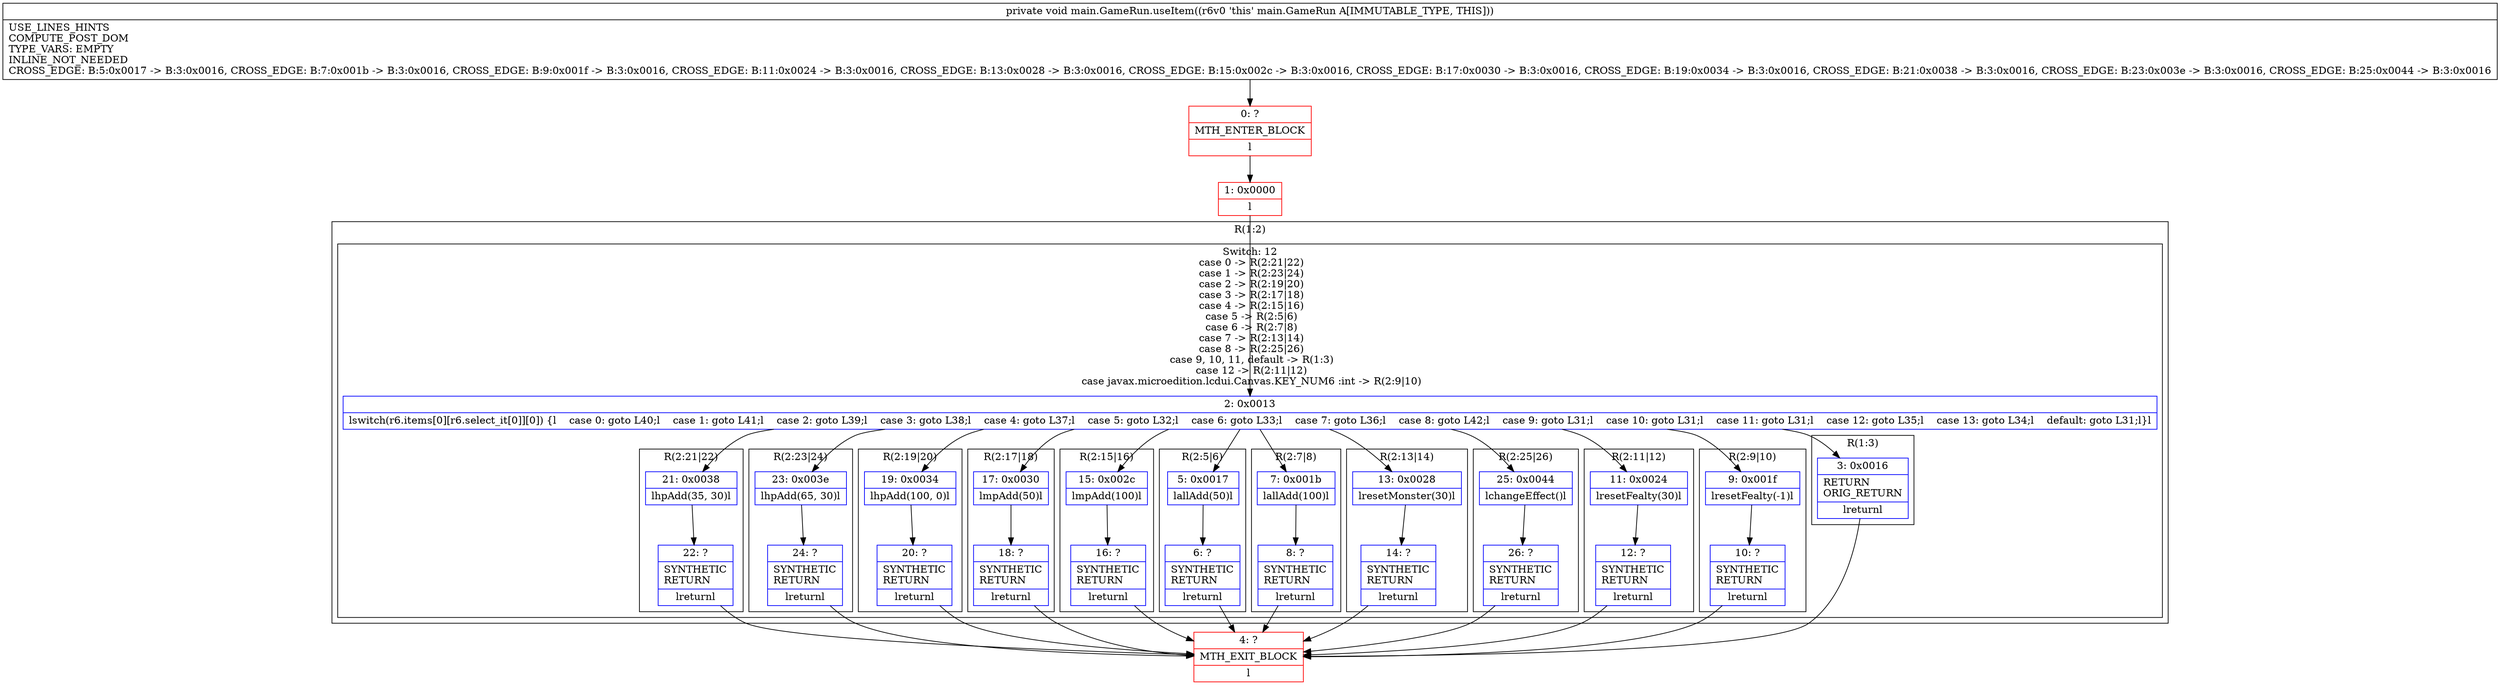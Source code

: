digraph "CFG formain.GameRun.useItem()V" {
subgraph cluster_Region_1576238770 {
label = "R(1:2)";
node [shape=record,color=blue];
subgraph cluster_SwitchRegion_598266360 {
label = "Switch: 12
 case 0 -> R(2:21|22)
 case 1 -> R(2:23|24)
 case 2 -> R(2:19|20)
 case 3 -> R(2:17|18)
 case 4 -> R(2:15|16)
 case 5 -> R(2:5|6)
 case 6 -> R(2:7|8)
 case 7 -> R(2:13|14)
 case 8 -> R(2:25|26)
 case 9, 10, 11, default -> R(1:3)
 case 12 -> R(2:11|12)
 case javax.microedition.lcdui.Canvas.KEY_NUM6 :int -> R(2:9|10)";
node [shape=record,color=blue];
Node_2 [shape=record,label="{2\:\ 0x0013|lswitch(r6.items[0][r6.select_it[0]][0]) \{l    case 0: goto L40;l    case 1: goto L41;l    case 2: goto L39;l    case 3: goto L38;l    case 4: goto L37;l    case 5: goto L32;l    case 6: goto L33;l    case 7: goto L36;l    case 8: goto L42;l    case 9: goto L31;l    case 10: goto L31;l    case 11: goto L31;l    case 12: goto L35;l    case 13: goto L34;l    default: goto L31;l\}l}"];
subgraph cluster_Region_1614192259 {
label = "R(2:21|22)";
node [shape=record,color=blue];
Node_21 [shape=record,label="{21\:\ 0x0038|lhpAdd(35, 30)l}"];
Node_22 [shape=record,label="{22\:\ ?|SYNTHETIC\lRETURN\l|lreturnl}"];
}
subgraph cluster_Region_1075217662 {
label = "R(2:23|24)";
node [shape=record,color=blue];
Node_23 [shape=record,label="{23\:\ 0x003e|lhpAdd(65, 30)l}"];
Node_24 [shape=record,label="{24\:\ ?|SYNTHETIC\lRETURN\l|lreturnl}"];
}
subgraph cluster_Region_114713760 {
label = "R(2:19|20)";
node [shape=record,color=blue];
Node_19 [shape=record,label="{19\:\ 0x0034|lhpAdd(100, 0)l}"];
Node_20 [shape=record,label="{20\:\ ?|SYNTHETIC\lRETURN\l|lreturnl}"];
}
subgraph cluster_Region_1662272147 {
label = "R(2:17|18)";
node [shape=record,color=blue];
Node_17 [shape=record,label="{17\:\ 0x0030|lmpAdd(50)l}"];
Node_18 [shape=record,label="{18\:\ ?|SYNTHETIC\lRETURN\l|lreturnl}"];
}
subgraph cluster_Region_922880756 {
label = "R(2:15|16)";
node [shape=record,color=blue];
Node_15 [shape=record,label="{15\:\ 0x002c|lmpAdd(100)l}"];
Node_16 [shape=record,label="{16\:\ ?|SYNTHETIC\lRETURN\l|lreturnl}"];
}
subgraph cluster_Region_1137138078 {
label = "R(2:5|6)";
node [shape=record,color=blue];
Node_5 [shape=record,label="{5\:\ 0x0017|lallAdd(50)l}"];
Node_6 [shape=record,label="{6\:\ ?|SYNTHETIC\lRETURN\l|lreturnl}"];
}
subgraph cluster_Region_1979827746 {
label = "R(2:7|8)";
node [shape=record,color=blue];
Node_7 [shape=record,label="{7\:\ 0x001b|lallAdd(100)l}"];
Node_8 [shape=record,label="{8\:\ ?|SYNTHETIC\lRETURN\l|lreturnl}"];
}
subgraph cluster_Region_935334571 {
label = "R(2:13|14)";
node [shape=record,color=blue];
Node_13 [shape=record,label="{13\:\ 0x0028|lresetMonster(30)l}"];
Node_14 [shape=record,label="{14\:\ ?|SYNTHETIC\lRETURN\l|lreturnl}"];
}
subgraph cluster_Region_271776525 {
label = "R(2:25|26)";
node [shape=record,color=blue];
Node_25 [shape=record,label="{25\:\ 0x0044|lchangeEffect()l}"];
Node_26 [shape=record,label="{26\:\ ?|SYNTHETIC\lRETURN\l|lreturnl}"];
}
subgraph cluster_Region_1765825340 {
label = "R(1:3)";
node [shape=record,color=blue];
Node_3 [shape=record,label="{3\:\ 0x0016|RETURN\lORIG_RETURN\l|lreturnl}"];
}
subgraph cluster_Region_285782240 {
label = "R(2:11|12)";
node [shape=record,color=blue];
Node_11 [shape=record,label="{11\:\ 0x0024|lresetFealty(30)l}"];
Node_12 [shape=record,label="{12\:\ ?|SYNTHETIC\lRETURN\l|lreturnl}"];
}
subgraph cluster_Region_652913952 {
label = "R(2:9|10)";
node [shape=record,color=blue];
Node_9 [shape=record,label="{9\:\ 0x001f|lresetFealty(\-1)l}"];
Node_10 [shape=record,label="{10\:\ ?|SYNTHETIC\lRETURN\l|lreturnl}"];
}
}
}
Node_0 [shape=record,color=red,label="{0\:\ ?|MTH_ENTER_BLOCK\l|l}"];
Node_1 [shape=record,color=red,label="{1\:\ 0x0000|l}"];
Node_4 [shape=record,color=red,label="{4\:\ ?|MTH_EXIT_BLOCK\l|l}"];
MethodNode[shape=record,label="{private void main.GameRun.useItem((r6v0 'this' main.GameRun A[IMMUTABLE_TYPE, THIS]))  | USE_LINES_HINTS\lCOMPUTE_POST_DOM\lTYPE_VARS: EMPTY\lINLINE_NOT_NEEDED\lCROSS_EDGE: B:5:0x0017 \-\> B:3:0x0016, CROSS_EDGE: B:7:0x001b \-\> B:3:0x0016, CROSS_EDGE: B:9:0x001f \-\> B:3:0x0016, CROSS_EDGE: B:11:0x0024 \-\> B:3:0x0016, CROSS_EDGE: B:13:0x0028 \-\> B:3:0x0016, CROSS_EDGE: B:15:0x002c \-\> B:3:0x0016, CROSS_EDGE: B:17:0x0030 \-\> B:3:0x0016, CROSS_EDGE: B:19:0x0034 \-\> B:3:0x0016, CROSS_EDGE: B:21:0x0038 \-\> B:3:0x0016, CROSS_EDGE: B:23:0x003e \-\> B:3:0x0016, CROSS_EDGE: B:25:0x0044 \-\> B:3:0x0016\l}"];
MethodNode -> Node_0;
Node_2 -> Node_3;
Node_2 -> Node_5;
Node_2 -> Node_7;
Node_2 -> Node_9;
Node_2 -> Node_11;
Node_2 -> Node_13;
Node_2 -> Node_15;
Node_2 -> Node_17;
Node_2 -> Node_19;
Node_2 -> Node_21;
Node_2 -> Node_23;
Node_2 -> Node_25;
Node_21 -> Node_22;
Node_22 -> Node_4;
Node_23 -> Node_24;
Node_24 -> Node_4;
Node_19 -> Node_20;
Node_20 -> Node_4;
Node_17 -> Node_18;
Node_18 -> Node_4;
Node_15 -> Node_16;
Node_16 -> Node_4;
Node_5 -> Node_6;
Node_6 -> Node_4;
Node_7 -> Node_8;
Node_8 -> Node_4;
Node_13 -> Node_14;
Node_14 -> Node_4;
Node_25 -> Node_26;
Node_26 -> Node_4;
Node_3 -> Node_4;
Node_11 -> Node_12;
Node_12 -> Node_4;
Node_9 -> Node_10;
Node_10 -> Node_4;
Node_0 -> Node_1;
Node_1 -> Node_2;
}

